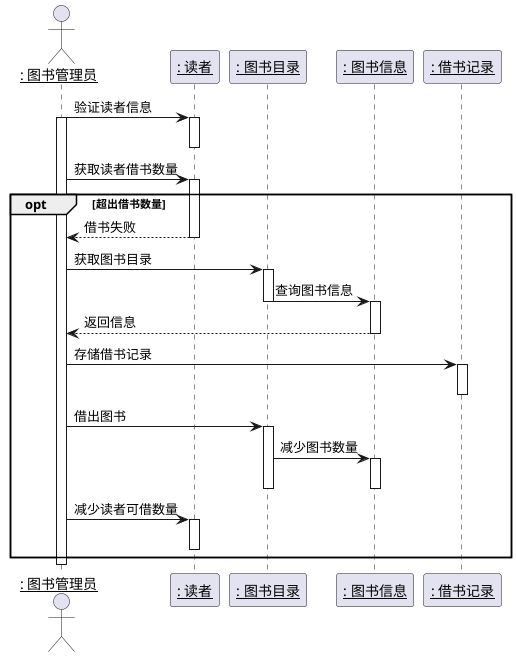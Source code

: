 @startuml
actor ": 图书管理员" as 图书管理员
participant ": 读者" as 读者
participant ": 图书目录" as 图书目录
participant ": 图书信息" as 图书信息
participant ": 借书记录" as 借书记录
skinparam sequenceParticipant underline
图书管理员 -> 读者:验证读者信息
activate 图书管理员
activate 读者
deactivate 读者
图书管理员 -> 读者:获取读者借书数量
activate 读者
opt 超出借书数量
读者-->图书管理员:借书失败
deactivate 读者
图书管理员 -> 图书目录:获取图书目录
activate 图书目录
图书目录 -> 图书信息:查询图书信息
deactivate 图书目录
activate 图书信息
图书信息 -->图书管理员:返回信息
deactivate 图书信息
图书管理员 -> 借书记录:存储借书记录
activate 借书记录
deactivate 借书记录
图书管理员 -> 图书目录:借出图书
activate 图书目录
图书目录 -> 图书信息:减少图书数量
activate 图书信息
deactivate 图书信息
deactivate 图书目录
图书管理员 -> 读者:减少读者可借数量
activate 读者
deactivate 读者
end
deactivate 借书记录
deactivate 图书管理员
@enduml